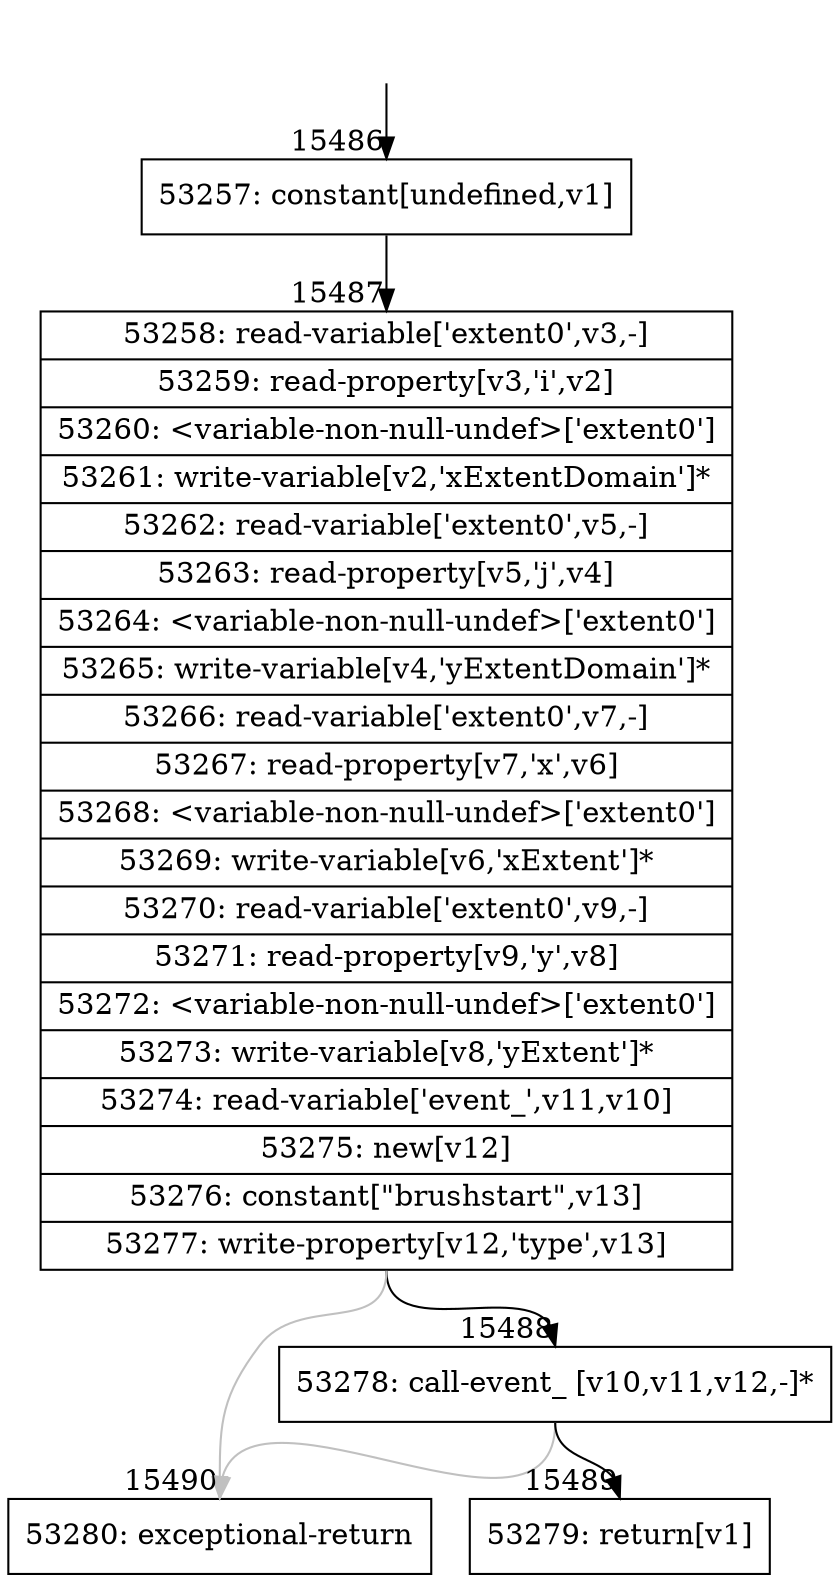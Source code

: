 digraph {
rankdir="TD"
BB_entry1439[shape=none,label=""];
BB_entry1439 -> BB15486 [tailport=s, headport=n, headlabel="    15486"]
BB15486 [shape=record label="{53257: constant[undefined,v1]}" ] 
BB15486 -> BB15487 [tailport=s, headport=n, headlabel="      15487"]
BB15487 [shape=record label="{53258: read-variable['extent0',v3,-]|53259: read-property[v3,'i',v2]|53260: \<variable-non-null-undef\>['extent0']|53261: write-variable[v2,'xExtentDomain']*|53262: read-variable['extent0',v5,-]|53263: read-property[v5,'j',v4]|53264: \<variable-non-null-undef\>['extent0']|53265: write-variable[v4,'yExtentDomain']*|53266: read-variable['extent0',v7,-]|53267: read-property[v7,'x',v6]|53268: \<variable-non-null-undef\>['extent0']|53269: write-variable[v6,'xExtent']*|53270: read-variable['extent0',v9,-]|53271: read-property[v9,'y',v8]|53272: \<variable-non-null-undef\>['extent0']|53273: write-variable[v8,'yExtent']*|53274: read-variable['event_',v11,v10]|53275: new[v12]|53276: constant[\"brushstart\",v13]|53277: write-property[v12,'type',v13]}" ] 
BB15487 -> BB15488 [tailport=s, headport=n, headlabel="      15488"]
BB15487 -> BB15490 [tailport=s, headport=n, color=gray, headlabel="      15490"]
BB15488 [shape=record label="{53278: call-event_ [v10,v11,v12,-]*}" ] 
BB15488 -> BB15489 [tailport=s, headport=n, headlabel="      15489"]
BB15488 -> BB15490 [tailport=s, headport=n, color=gray]
BB15489 [shape=record label="{53279: return[v1]}" ] 
BB15490 [shape=record label="{53280: exceptional-return}" ] 
//#$~ 9088
}
